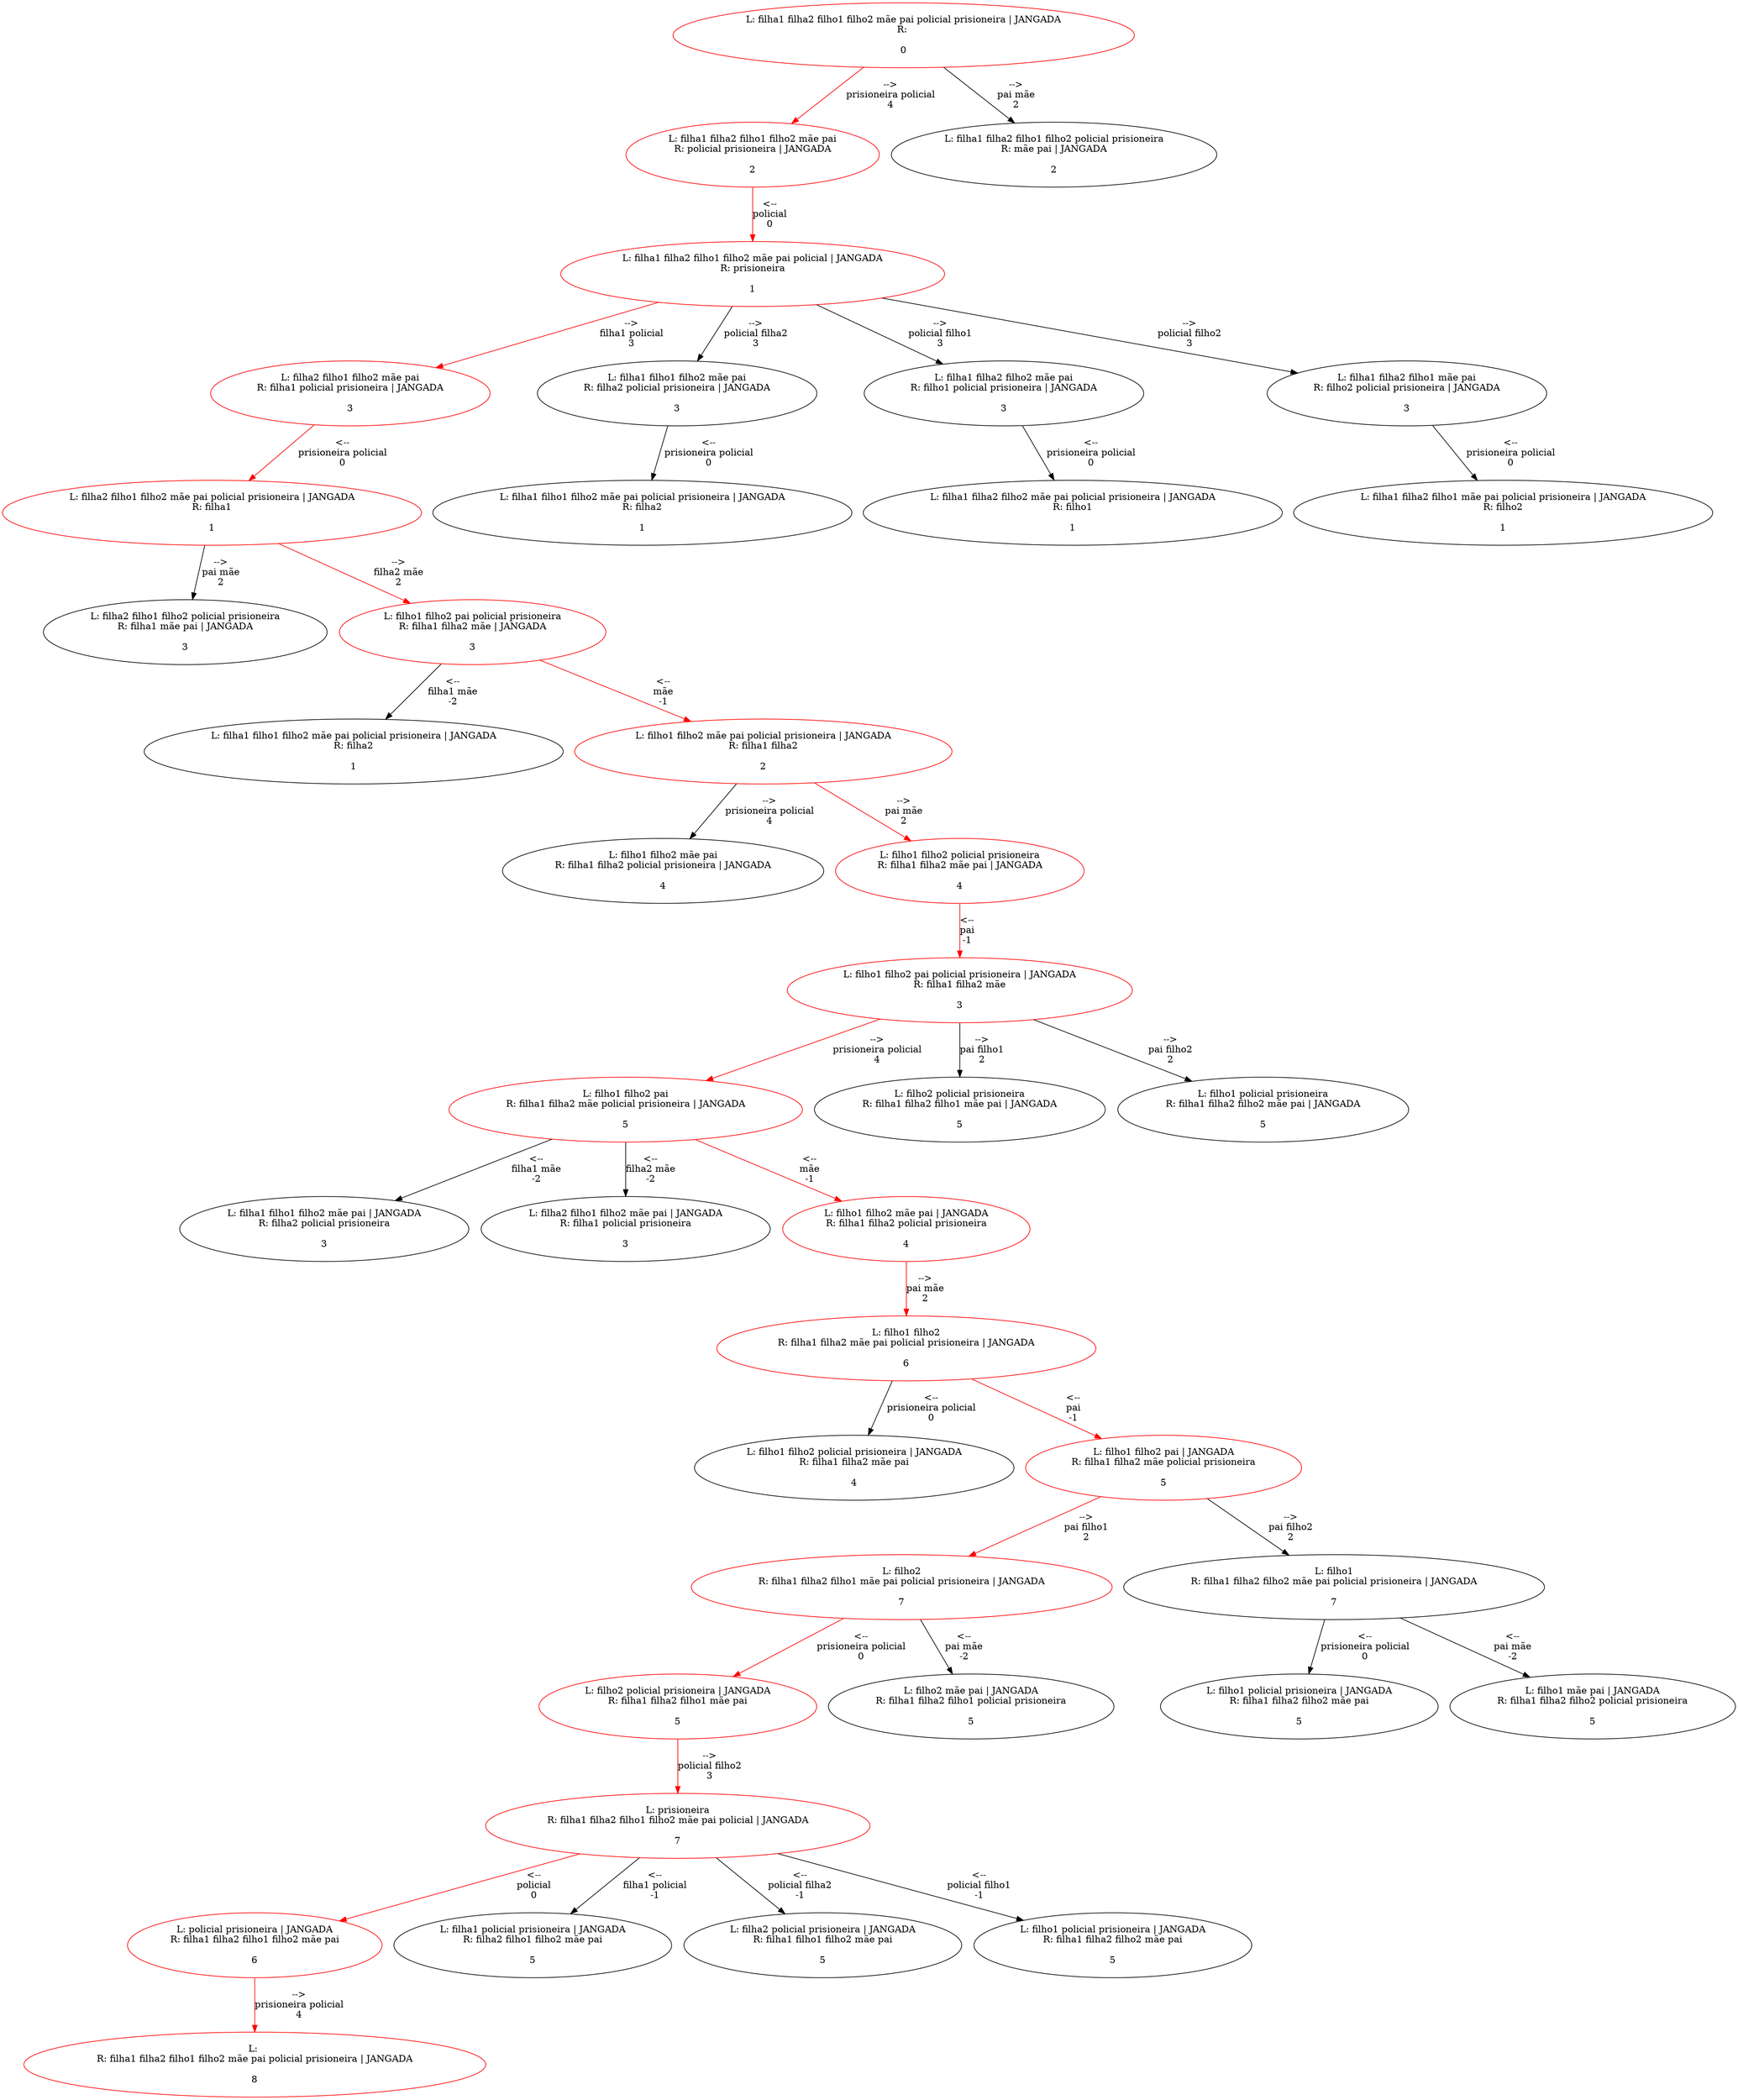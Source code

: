 digraph {
0 [label="L: filha1 filha2 filho1 filho2 mãe pai policial prisioneira | JANGADA
R: 

0"][color="red"]
0 -> 1 [label="-->
prisioneira policial
4"][color="red"]
1 [label="L: filha1 filha2 filho1 filho2 mãe pai
R: policial prisioneira | JANGADA

2"][color="red"]
1 -> 3 [label="<--
policial
0"][color="red"]
3 [label="L: filha1 filha2 filho1 filho2 mãe pai policial | JANGADA
R: prisioneira

1"][color="red"]
3 -> 4 [label="-->
filha1 policial
3"][color="red"]
4 [label="L: filha2 filho1 filho2 mãe pai
R: filha1 policial prisioneira | JANGADA

3"][color="red"]
4 -> 8 [label="<--
prisioneira policial
0"][color="red"]
8 [label="L: filha2 filho1 filho2 mãe pai policial prisioneira | JANGADA
R: filha1

1"][color="red"]
8 -> 12 [label="-->
pai mãe
2"]
12 [label="L: filha2 filho1 filho2 policial prisioneira
R: filha1 mãe pai | JANGADA

3"]
8 -> 13 [label="-->
filha2 mãe
2"][color="red"]
13 [label="L: filho1 filho2 pai policial prisioneira
R: filha1 filha2 mãe | JANGADA

3"][color="red"]
13 -> 14 [label="<--
filha1 mãe
-2"]
14 [label="L: filha1 filho1 filho2 mãe pai policial prisioneira | JANGADA
R: filha2

1"]
13 -> 15 [label="<--
mãe
-1"][color="red"]
15 [label="L: filho1 filho2 mãe pai policial prisioneira | JANGADA
R: filha1 filha2

2"][color="red"]
15 -> 16 [label="-->
prisioneira policial
4"]
16 [label="L: filho1 filho2 mãe pai
R: filha1 filha2 policial prisioneira | JANGADA

4"]
15 -> 17 [label="-->
pai mãe
2"][color="red"]
17 [label="L: filho1 filho2 policial prisioneira
R: filha1 filha2 mãe pai | JANGADA

4"][color="red"]
17 -> 18 [label="<--
pai
-1"][color="red"]
18 [label="L: filho1 filho2 pai policial prisioneira | JANGADA
R: filha1 filha2 mãe

3"][color="red"]
18 -> 19 [label="-->
prisioneira policial
4"][color="red"]
19 [label="L: filho1 filho2 pai
R: filha1 filha2 mãe policial prisioneira | JANGADA

5"][color="red"]
19 -> 22 [label="<--
filha1 mãe
-2"]
22 [label="L: filha1 filho1 filho2 mãe pai | JANGADA
R: filha2 policial prisioneira

3"]
19 -> 23 [label="<--
filha2 mãe
-2"]
23 [label="L: filha2 filho1 filho2 mãe pai | JANGADA
R: filha1 policial prisioneira

3"]
19 -> 24 [label="<--
mãe
-1"][color="red"]
24 [label="L: filho1 filho2 mãe pai | JANGADA
R: filha1 filha2 policial prisioneira

4"][color="red"]
24 -> 25 [label="-->
pai mãe
2"][color="red"]
25 [label="L: filho1 filho2
R: filha1 filha2 mãe pai policial prisioneira | JANGADA

6"][color="red"]
25 -> 26 [label="<--
prisioneira policial
0"]
26 [label="L: filho1 filho2 policial prisioneira | JANGADA
R: filha1 filha2 mãe pai

4"]
25 -> 27 [label="<--
pai
-1"][color="red"]
27 [label="L: filho1 filho2 pai | JANGADA
R: filha1 filha2 mãe policial prisioneira

5"][color="red"]
27 -> 28 [label="-->
pai filho1
2"][color="red"]
28 [label="L: filho2
R: filha1 filha2 filho1 mãe pai policial prisioneira | JANGADA

7"][color="red"]
28 -> 30 [label="<--
prisioneira policial
0"][color="red"]
30 [label="L: filho2 policial prisioneira | JANGADA
R: filha1 filha2 filho1 mãe pai

5"][color="red"]
30 -> 34 [label="-->
policial filho2
3"][color="red"]
34 [label="L: prisioneira
R: filha1 filha2 filho1 filho2 mãe pai policial | JANGADA

7"][color="red"]
34 -> 35 [label="<--
policial
0"][color="red"]
35 [label="L: policial prisioneira | JANGADA
R: filha1 filha2 filho1 filho2 mãe pai

6"][color="red"]
35 -> 39 [label="-->
prisioneira policial
4"][color="red"]
39 [label="L: 
R: filha1 filha2 filho1 filho2 mãe pai policial prisioneira | JANGADA

8"][color="red"]
34 -> 36 [label="<--
filha1 policial
-1"]
36 [label="L: filha1 policial prisioneira | JANGADA
R: filha2 filho1 filho2 mãe pai

5"]
34 -> 37 [label="<--
policial filha2
-1"]
37 [label="L: filha2 policial prisioneira | JANGADA
R: filha1 filho1 filho2 mãe pai

5"]
34 -> 38 [label="<--
policial filho1
-1"]
38 [label="L: filho1 policial prisioneira | JANGADA
R: filha1 filha2 filho2 mãe pai

5"]
28 -> 31 [label="<--
pai mãe
-2"]
31 [label="L: filho2 mãe pai | JANGADA
R: filha1 filha2 filho1 policial prisioneira

5"]
27 -> 29 [label="-->
pai filho2
2"]
29 [label="L: filho1
R: filha1 filha2 filho2 mãe pai policial prisioneira | JANGADA

7"]
29 -> 32 [label="<--
prisioneira policial
0"]
32 [label="L: filho1 policial prisioneira | JANGADA
R: filha1 filha2 filho2 mãe pai

5"]
29 -> 33 [label="<--
pai mãe
-2"]
33 [label="L: filho1 mãe pai | JANGADA
R: filha1 filha2 filho2 policial prisioneira

5"]
18 -> 20 [label="-->
pai filho1
2"]
20 [label="L: filho2 policial prisioneira
R: filha1 filha2 filho1 mãe pai | JANGADA

5"]
18 -> 21 [label="-->
pai filho2
2"]
21 [label="L: filho1 policial prisioneira
R: filha1 filha2 filho2 mãe pai | JANGADA

5"]
3 -> 5 [label="-->
policial filha2
3"]
5 [label="L: filha1 filho1 filho2 mãe pai
R: filha2 policial prisioneira | JANGADA

3"]
5 -> 9 [label="<--
prisioneira policial
0"]
9 [label="L: filha1 filho1 filho2 mãe pai policial prisioneira | JANGADA
R: filha2

1"]
3 -> 6 [label="-->
policial filho1
3"]
6 [label="L: filha1 filha2 filho2 mãe pai
R: filho1 policial prisioneira | JANGADA

3"]
6 -> 10 [label="<--
prisioneira policial
0"]
10 [label="L: filha1 filha2 filho2 mãe pai policial prisioneira | JANGADA
R: filho1

1"]
3 -> 7 [label="-->
policial filho2
3"]
7 [label="L: filha1 filha2 filho1 mãe pai
R: filho2 policial prisioneira | JANGADA

3"]
7 -> 11 [label="<--
prisioneira policial
0"]
11 [label="L: filha1 filha2 filho1 mãe pai policial prisioneira | JANGADA
R: filho2

1"]
0 -> 2 [label="-->
pai mãe
2"]
2 [label="L: filha1 filha2 filho1 filho2 policial prisioneira
R: mãe pai | JANGADA

2"]
}
